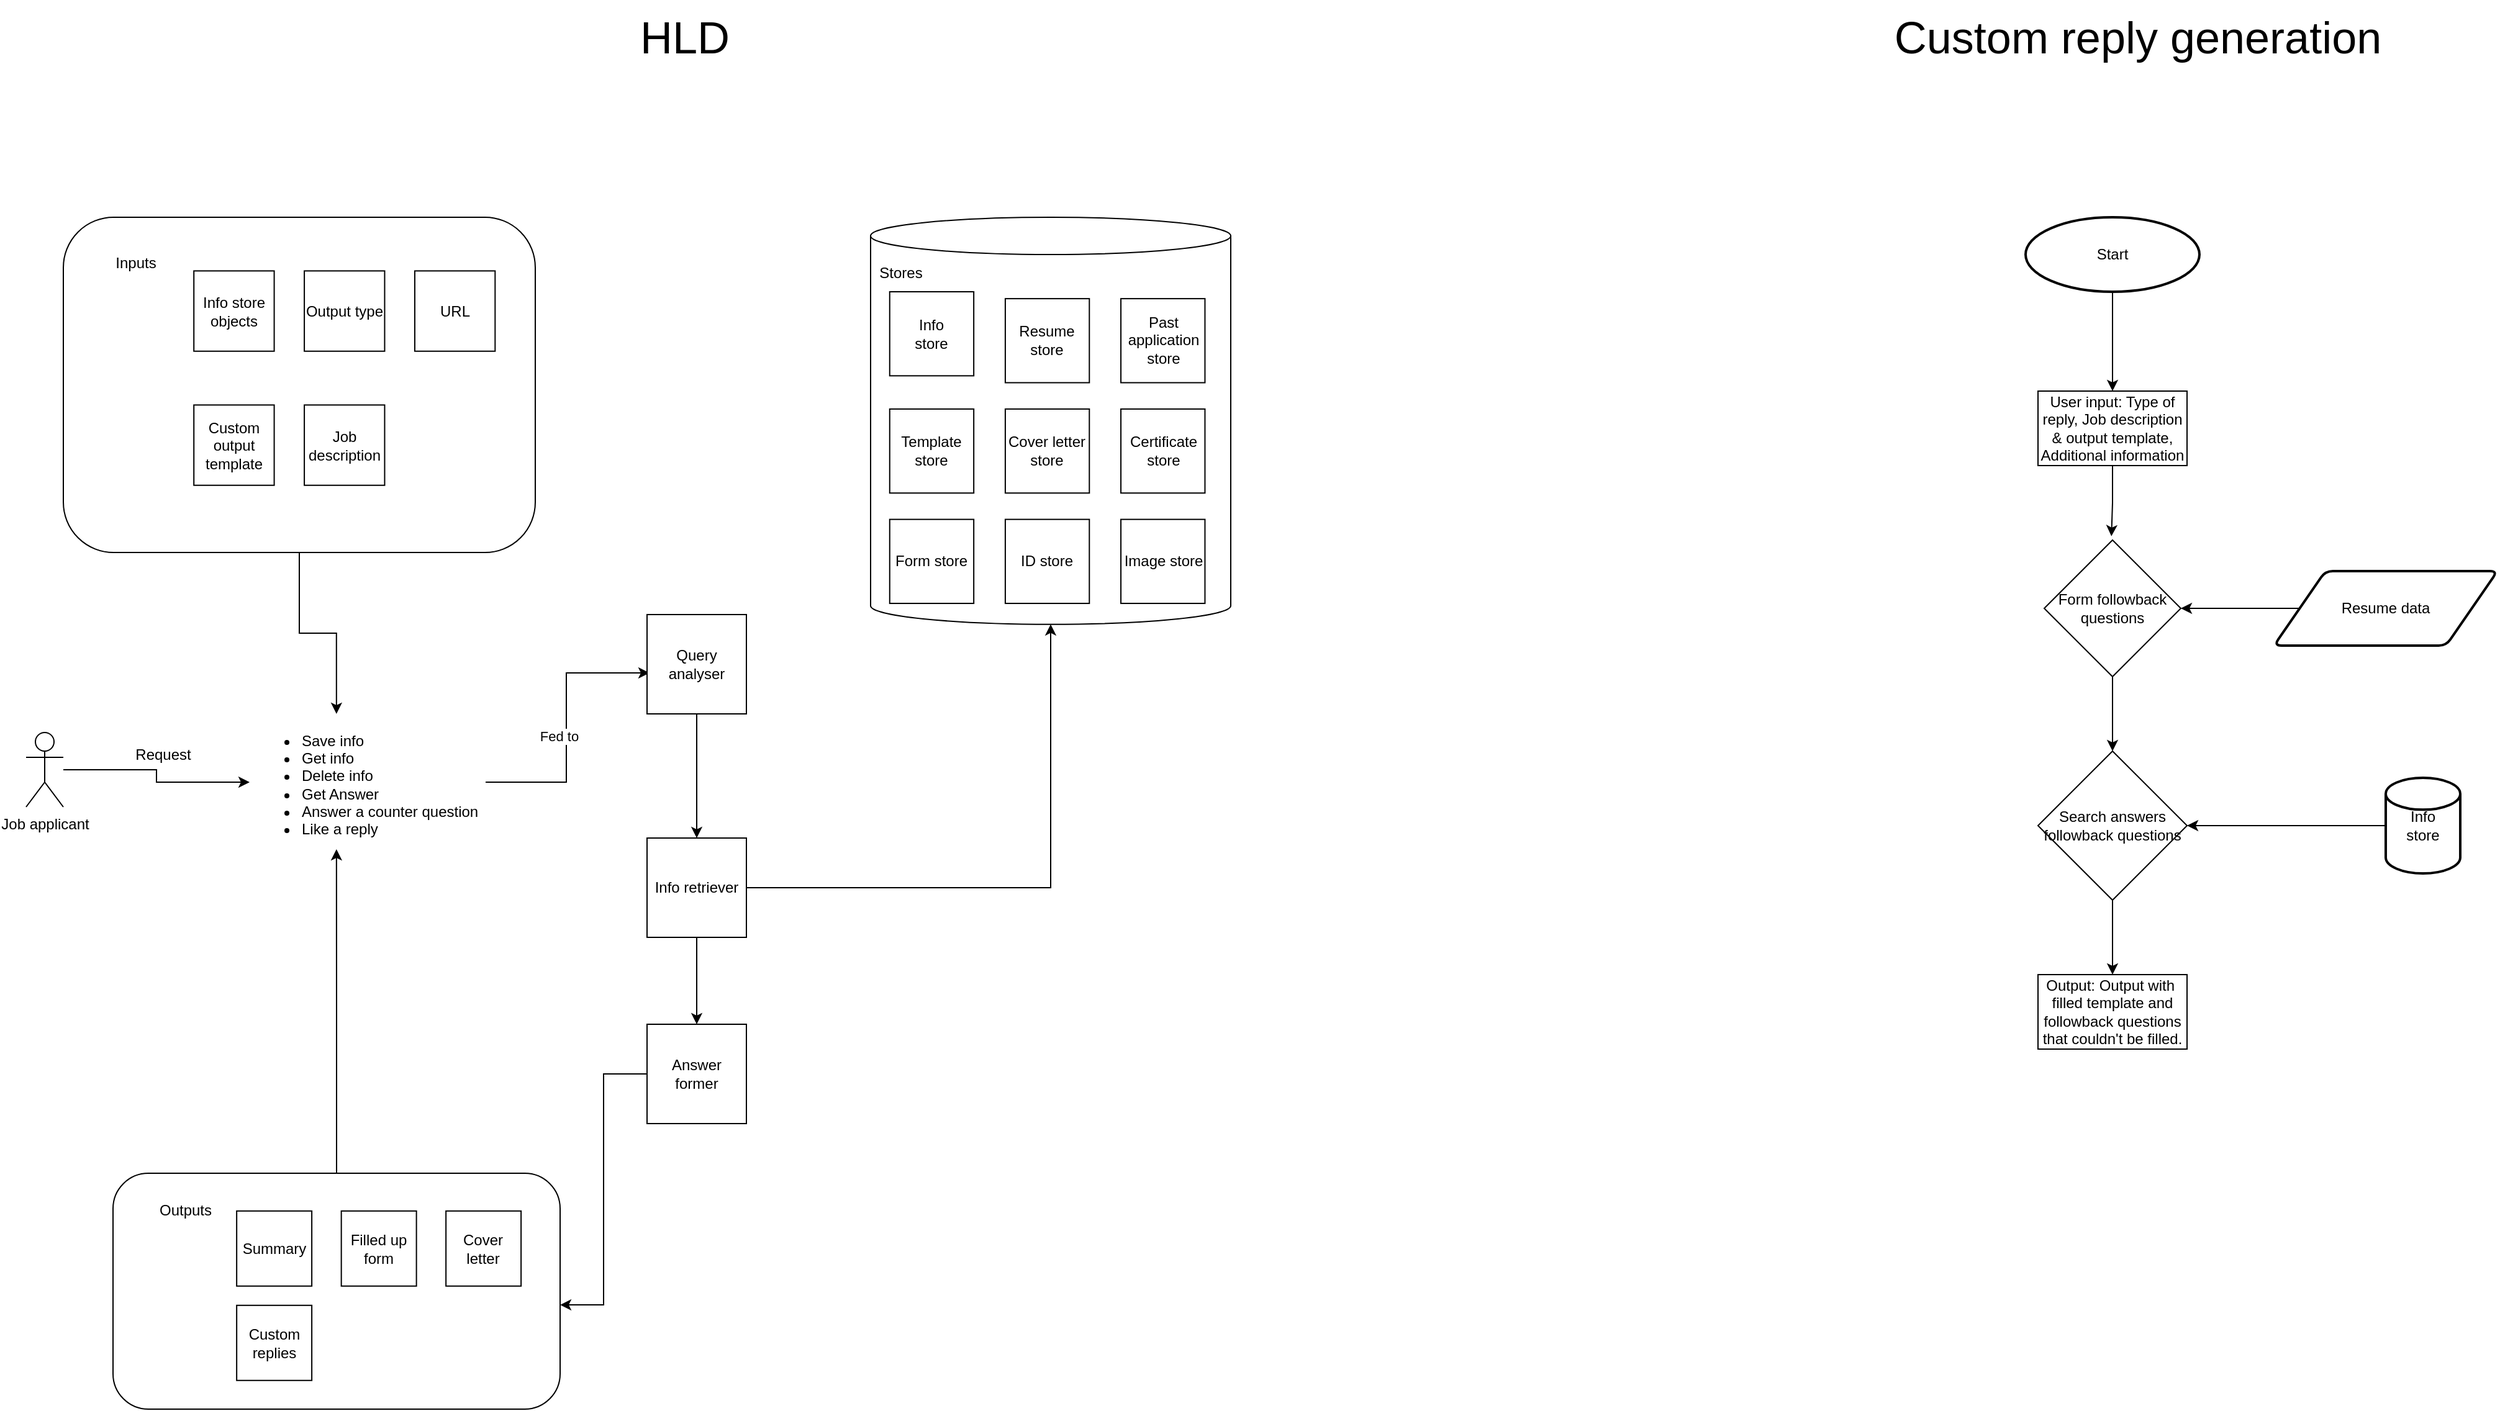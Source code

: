 <mxfile version="21.6.5" type="device">
  <diagram name="Page-1" id="Xhkv7z1-xJZa4PDP-x6C">
    <mxGraphModel dx="5471" dy="2547" grid="1" gridSize="10" guides="1" tooltips="1" connect="1" arrows="1" fold="1" page="1" pageScale="1" pageWidth="850" pageHeight="1100" math="0" shadow="0">
      <root>
        <mxCell id="0" />
        <mxCell id="1" parent="0" />
        <mxCell id="LmSZ4bQ_DX0vWLkFpmX3-75" style="edgeStyle=orthogonalEdgeStyle;rounded=0;orthogonalLoop=1;jettySize=auto;html=1;entryX=0;entryY=0.5;entryDx=0;entryDy=0;" edge="1" parent="1" source="LmSZ4bQ_DX0vWLkFpmX3-1" target="LmSZ4bQ_DX0vWLkFpmX3-74">
          <mxGeometry relative="1" as="geometry" />
        </mxCell>
        <mxCell id="LmSZ4bQ_DX0vWLkFpmX3-1" value="Job applicant" style="shape=umlActor;verticalLabelPosition=bottom;verticalAlign=top;html=1;outlineConnect=0;" vertex="1" parent="1">
          <mxGeometry x="-900" y="265" width="30" height="60" as="geometry" />
        </mxCell>
        <mxCell id="LmSZ4bQ_DX0vWLkFpmX3-27" value="" style="group" vertex="1" connectable="0" parent="1">
          <mxGeometry x="-830" y="620" width="360" height="190" as="geometry" />
        </mxCell>
        <mxCell id="LmSZ4bQ_DX0vWLkFpmX3-25" value="" style="rounded=1;whiteSpace=wrap;html=1;" vertex="1" parent="LmSZ4bQ_DX0vWLkFpmX3-27">
          <mxGeometry width="360" height="190" as="geometry" />
        </mxCell>
        <mxCell id="LmSZ4bQ_DX0vWLkFpmX3-17" value="Summary" style="whiteSpace=wrap;html=1;aspect=fixed;" vertex="1" parent="LmSZ4bQ_DX0vWLkFpmX3-27">
          <mxGeometry x="99.574" y="30.4" width="60.48" height="60.48" as="geometry" />
        </mxCell>
        <mxCell id="LmSZ4bQ_DX0vWLkFpmX3-18" value="Filled up form" style="whiteSpace=wrap;html=1;aspect=fixed;" vertex="1" parent="LmSZ4bQ_DX0vWLkFpmX3-27">
          <mxGeometry x="183.83" y="30.4" width="60.48" height="60.48" as="geometry" />
        </mxCell>
        <mxCell id="LmSZ4bQ_DX0vWLkFpmX3-19" value="Cover letter" style="whiteSpace=wrap;html=1;aspect=fixed;" vertex="1" parent="LmSZ4bQ_DX0vWLkFpmX3-27">
          <mxGeometry x="268.085" y="30.4" width="60.48" height="60.48" as="geometry" />
        </mxCell>
        <mxCell id="LmSZ4bQ_DX0vWLkFpmX3-20" value="Custom replies" style="whiteSpace=wrap;html=1;aspect=fixed;" vertex="1" parent="LmSZ4bQ_DX0vWLkFpmX3-27">
          <mxGeometry x="99.574" y="106.4" width="60.48" height="60.48" as="geometry" />
        </mxCell>
        <mxCell id="LmSZ4bQ_DX0vWLkFpmX3-26" value="Outputs" style="text;html=1;align=center;verticalAlign=middle;resizable=0;points=[];autosize=1;strokeColor=none;fillColor=none;" vertex="1" parent="LmSZ4bQ_DX0vWLkFpmX3-27">
          <mxGeometry x="22.979" y="15.2" width="70" height="30" as="geometry" />
        </mxCell>
        <mxCell id="LmSZ4bQ_DX0vWLkFpmX3-29" value="" style="group" vertex="1" connectable="0" parent="1">
          <mxGeometry x="-870" y="-150" width="380" height="270" as="geometry" />
        </mxCell>
        <mxCell id="LmSZ4bQ_DX0vWLkFpmX3-30" value="" style="rounded=1;whiteSpace=wrap;html=1;" vertex="1" parent="LmSZ4bQ_DX0vWLkFpmX3-29">
          <mxGeometry width="380" height="270" as="geometry" />
        </mxCell>
        <mxCell id="LmSZ4bQ_DX0vWLkFpmX3-31" value="Info store objects" style="whiteSpace=wrap;html=1;aspect=fixed;" vertex="1" parent="LmSZ4bQ_DX0vWLkFpmX3-29">
          <mxGeometry x="105.106" y="43.2" width="64.681" height="64.681" as="geometry" />
        </mxCell>
        <mxCell id="LmSZ4bQ_DX0vWLkFpmX3-32" value="Output type" style="whiteSpace=wrap;html=1;aspect=fixed;" vertex="1" parent="LmSZ4bQ_DX0vWLkFpmX3-29">
          <mxGeometry x="194.043" y="43.2" width="64.681" height="64.681" as="geometry" />
        </mxCell>
        <mxCell id="LmSZ4bQ_DX0vWLkFpmX3-33" value="URL" style="whiteSpace=wrap;html=1;aspect=fixed;" vertex="1" parent="LmSZ4bQ_DX0vWLkFpmX3-29">
          <mxGeometry x="282.979" y="43.2" width="64.681" height="64.681" as="geometry" />
        </mxCell>
        <mxCell id="LmSZ4bQ_DX0vWLkFpmX3-34" value="Custom output template" style="whiteSpace=wrap;html=1;aspect=fixed;" vertex="1" parent="LmSZ4bQ_DX0vWLkFpmX3-29">
          <mxGeometry x="105.106" y="151.2" width="64.681" height="64.681" as="geometry" />
        </mxCell>
        <mxCell id="LmSZ4bQ_DX0vWLkFpmX3-35" value="Job description" style="whiteSpace=wrap;html=1;aspect=fixed;" vertex="1" parent="LmSZ4bQ_DX0vWLkFpmX3-29">
          <mxGeometry x="194.043" y="151.2" width="64.681" height="64.681" as="geometry" />
        </mxCell>
        <mxCell id="LmSZ4bQ_DX0vWLkFpmX3-36" value="Inputs" style="text;html=1;align=center;verticalAlign=middle;resizable=0;points=[];autosize=1;strokeColor=none;fillColor=none;" vertex="1" parent="LmSZ4bQ_DX0vWLkFpmX3-29">
          <mxGeometry x="28.298" y="21.6" width="60" height="30" as="geometry" />
        </mxCell>
        <mxCell id="LmSZ4bQ_DX0vWLkFpmX3-77" style="edgeStyle=orthogonalEdgeStyle;rounded=0;orthogonalLoop=1;jettySize=auto;html=1;entryX=0.025;entryY=0.588;entryDx=0;entryDy=0;entryPerimeter=0;exitX=1;exitY=0.5;exitDx=0;exitDy=0;" edge="1" parent="1" source="LmSZ4bQ_DX0vWLkFpmX3-74" target="LmSZ4bQ_DX0vWLkFpmX3-79">
          <mxGeometry relative="1" as="geometry">
            <mxPoint x="-410" y="295" as="targetPoint" />
          </mxGeometry>
        </mxCell>
        <mxCell id="LmSZ4bQ_DX0vWLkFpmX3-78" value="Fed to" style="edgeLabel;html=1;align=center;verticalAlign=middle;resizable=0;points=[];" vertex="1" connectable="0" parent="LmSZ4bQ_DX0vWLkFpmX3-77">
          <mxGeometry x="-0.12" y="6" relative="1" as="geometry">
            <mxPoint y="-5" as="offset" />
          </mxGeometry>
        </mxCell>
        <mxCell id="LmSZ4bQ_DX0vWLkFpmX3-74" value="&lt;ul&gt;&lt;li&gt;&lt;span style=&quot;background-color: initial;&quot;&gt;Save info&lt;/span&gt;&lt;/li&gt;&lt;li&gt;&lt;span style=&quot;background-color: initial;&quot;&gt;Get info&lt;/span&gt;&lt;/li&gt;&lt;li&gt;&lt;span style=&quot;background-color: initial;&quot;&gt;Delete info&lt;/span&gt;&lt;/li&gt;&lt;li&gt;&lt;span style=&quot;background-color: initial;&quot;&gt;Get Answer&lt;/span&gt;&lt;br&gt;&lt;/li&gt;&lt;li&gt;Answer a counter question&lt;/li&gt;&lt;li&gt;Like a reply&lt;/li&gt;&lt;/ul&gt;" style="text;strokeColor=none;fillColor=none;html=1;whiteSpace=wrap;verticalAlign=middle;overflow=hidden;" vertex="1" parent="1">
          <mxGeometry x="-720" y="250" width="190" height="110" as="geometry" />
        </mxCell>
        <mxCell id="LmSZ4bQ_DX0vWLkFpmX3-76" value="Request" style="text;html=1;align=center;verticalAlign=middle;resizable=0;points=[];autosize=1;strokeColor=none;fillColor=none;" vertex="1" parent="1">
          <mxGeometry x="-825" y="268" width="70" height="30" as="geometry" />
        </mxCell>
        <mxCell id="LmSZ4bQ_DX0vWLkFpmX3-92" style="edgeStyle=orthogonalEdgeStyle;rounded=0;orthogonalLoop=1;jettySize=auto;html=1;entryX=0.5;entryY=0;entryDx=0;entryDy=0;" edge="1" parent="1" source="LmSZ4bQ_DX0vWLkFpmX3-79" target="LmSZ4bQ_DX0vWLkFpmX3-88">
          <mxGeometry relative="1" as="geometry" />
        </mxCell>
        <mxCell id="LmSZ4bQ_DX0vWLkFpmX3-79" value="Query analyser" style="whiteSpace=wrap;html=1;aspect=fixed;" vertex="1" parent="1">
          <mxGeometry x="-400" y="170" width="80" height="80" as="geometry" />
        </mxCell>
        <mxCell id="LmSZ4bQ_DX0vWLkFpmX3-87" style="edgeStyle=orthogonalEdgeStyle;rounded=0;orthogonalLoop=1;jettySize=auto;html=1;entryX=0.368;entryY=0;entryDx=0;entryDy=0;entryPerimeter=0;" edge="1" parent="1" source="LmSZ4bQ_DX0vWLkFpmX3-30" target="LmSZ4bQ_DX0vWLkFpmX3-74">
          <mxGeometry relative="1" as="geometry" />
        </mxCell>
        <mxCell id="LmSZ4bQ_DX0vWLkFpmX3-93" style="edgeStyle=orthogonalEdgeStyle;rounded=0;orthogonalLoop=1;jettySize=auto;html=1;exitX=1;exitY=0.5;exitDx=0;exitDy=0;entryX=0.5;entryY=1;entryDx=0;entryDy=0;entryPerimeter=0;" edge="1" parent="1" source="LmSZ4bQ_DX0vWLkFpmX3-88" target="LmSZ4bQ_DX0vWLkFpmX3-90">
          <mxGeometry relative="1" as="geometry" />
        </mxCell>
        <mxCell id="LmSZ4bQ_DX0vWLkFpmX3-94" style="edgeStyle=orthogonalEdgeStyle;rounded=0;orthogonalLoop=1;jettySize=auto;html=1;entryX=0.5;entryY=0;entryDx=0;entryDy=0;" edge="1" parent="1" source="LmSZ4bQ_DX0vWLkFpmX3-88" target="LmSZ4bQ_DX0vWLkFpmX3-89">
          <mxGeometry relative="1" as="geometry" />
        </mxCell>
        <mxCell id="LmSZ4bQ_DX0vWLkFpmX3-88" value="Info retriever" style="whiteSpace=wrap;html=1;aspect=fixed;" vertex="1" parent="1">
          <mxGeometry x="-400" y="350" width="80" height="80" as="geometry" />
        </mxCell>
        <mxCell id="LmSZ4bQ_DX0vWLkFpmX3-95" style="edgeStyle=orthogonalEdgeStyle;rounded=0;orthogonalLoop=1;jettySize=auto;html=1;entryX=1;entryY=0.558;entryDx=0;entryDy=0;entryPerimeter=0;" edge="1" parent="1" source="LmSZ4bQ_DX0vWLkFpmX3-89" target="LmSZ4bQ_DX0vWLkFpmX3-25">
          <mxGeometry relative="1" as="geometry" />
        </mxCell>
        <mxCell id="LmSZ4bQ_DX0vWLkFpmX3-89" value="Answer former" style="whiteSpace=wrap;html=1;aspect=fixed;" vertex="1" parent="1">
          <mxGeometry x="-400" y="500" width="80" height="80" as="geometry" />
        </mxCell>
        <mxCell id="LmSZ4bQ_DX0vWLkFpmX3-91" value="" style="group" vertex="1" connectable="0" parent="1">
          <mxGeometry x="-230" y="-120" width="330" height="320" as="geometry" />
        </mxCell>
        <mxCell id="LmSZ4bQ_DX0vWLkFpmX3-15" value="" style="group" vertex="1" connectable="0" parent="LmSZ4bQ_DX0vWLkFpmX3-91">
          <mxGeometry width="330" height="320" as="geometry" />
        </mxCell>
        <mxCell id="LmSZ4bQ_DX0vWLkFpmX3-90" value="" style="shape=cylinder3;whiteSpace=wrap;html=1;boundedLbl=1;backgroundOutline=1;size=15;" vertex="1" parent="LmSZ4bQ_DX0vWLkFpmX3-15">
          <mxGeometry x="10" y="-30" width="290" height="327.86" as="geometry" />
        </mxCell>
        <mxCell id="LmSZ4bQ_DX0vWLkFpmX3-7" value="Stores" style="text;html=1;align=center;verticalAlign=middle;resizable=0;points=[];autosize=1;strokeColor=none;fillColor=none;container=0;" vertex="1" parent="LmSZ4bQ_DX0vWLkFpmX3-15">
          <mxGeometry x="4.231" width="60" height="30" as="geometry" />
        </mxCell>
        <mxCell id="LmSZ4bQ_DX0vWLkFpmX3-54" value="Form store" style="whiteSpace=wrap;html=1;aspect=fixed;" vertex="1" parent="LmSZ4bQ_DX0vWLkFpmX3-15">
          <mxGeometry x="25.385" y="213.333" width="67.692" height="67.692" as="geometry" />
        </mxCell>
        <mxCell id="LmSZ4bQ_DX0vWLkFpmX3-86" value="Template store" style="whiteSpace=wrap;html=1;aspect=fixed;" vertex="1" parent="LmSZ4bQ_DX0vWLkFpmX3-15">
          <mxGeometry x="25.385" y="124.444" width="67.692" height="67.692" as="geometry" />
        </mxCell>
        <mxCell id="LmSZ4bQ_DX0vWLkFpmX3-97" value="Info&lt;br&gt;store" style="whiteSpace=wrap;html=1;aspect=fixed;" vertex="1" parent="LmSZ4bQ_DX0vWLkFpmX3-15">
          <mxGeometry x="25.382" y="29.996" width="67.692" height="67.692" as="geometry" />
        </mxCell>
        <mxCell id="LmSZ4bQ_DX0vWLkFpmX3-8" value="Resume store" style="whiteSpace=wrap;html=1;aspect=fixed;" vertex="1" parent="LmSZ4bQ_DX0vWLkFpmX3-91">
          <mxGeometry x="118.462" y="35.556" width="67.692" height="67.692" as="geometry" />
        </mxCell>
        <mxCell id="LmSZ4bQ_DX0vWLkFpmX3-9" value="Past application store" style="whiteSpace=wrap;html=1;aspect=fixed;" vertex="1" parent="LmSZ4bQ_DX0vWLkFpmX3-91">
          <mxGeometry x="211.538" y="35.556" width="67.692" height="67.692" as="geometry" />
        </mxCell>
        <mxCell id="LmSZ4bQ_DX0vWLkFpmX3-10" value="Cover letter store" style="whiteSpace=wrap;html=1;aspect=fixed;" vertex="1" parent="LmSZ4bQ_DX0vWLkFpmX3-91">
          <mxGeometry x="118.462" y="124.444" width="67.692" height="67.692" as="geometry" />
        </mxCell>
        <mxCell id="LmSZ4bQ_DX0vWLkFpmX3-11" value="Certificate&lt;br&gt;store" style="whiteSpace=wrap;html=1;aspect=fixed;" vertex="1" parent="LmSZ4bQ_DX0vWLkFpmX3-91">
          <mxGeometry x="211.538" y="124.444" width="67.692" height="67.692" as="geometry" />
        </mxCell>
        <mxCell id="LmSZ4bQ_DX0vWLkFpmX3-13" value="ID store" style="whiteSpace=wrap;html=1;aspect=fixed;" vertex="1" parent="LmSZ4bQ_DX0vWLkFpmX3-91">
          <mxGeometry x="118.462" y="213.333" width="67.692" height="67.692" as="geometry" />
        </mxCell>
        <mxCell id="LmSZ4bQ_DX0vWLkFpmX3-14" value="Image store" style="whiteSpace=wrap;html=1;aspect=fixed;" vertex="1" parent="LmSZ4bQ_DX0vWLkFpmX3-91">
          <mxGeometry x="211.538" y="213.333" width="67.692" height="67.692" as="geometry" />
        </mxCell>
        <mxCell id="LmSZ4bQ_DX0vWLkFpmX3-96" style="edgeStyle=orthogonalEdgeStyle;rounded=0;orthogonalLoop=1;jettySize=auto;html=1;entryX=0.368;entryY=0.991;entryDx=0;entryDy=0;entryPerimeter=0;" edge="1" parent="1" source="LmSZ4bQ_DX0vWLkFpmX3-25" target="LmSZ4bQ_DX0vWLkFpmX3-74">
          <mxGeometry relative="1" as="geometry" />
        </mxCell>
        <mxCell id="LmSZ4bQ_DX0vWLkFpmX3-100" value="&lt;font style=&quot;font-size: 36px;&quot;&gt;HLD&lt;/font&gt;" style="text;html=1;align=center;verticalAlign=middle;resizable=0;points=[];autosize=1;strokeColor=none;fillColor=none;" vertex="1" parent="1">
          <mxGeometry x="-420" y="-325" width="100" height="60" as="geometry" />
        </mxCell>
        <mxCell id="LmSZ4bQ_DX0vWLkFpmX3-103" style="edgeStyle=orthogonalEdgeStyle;rounded=0;orthogonalLoop=1;jettySize=auto;html=1;entryX=0.5;entryY=0;entryDx=0;entryDy=0;" edge="1" parent="1" source="LmSZ4bQ_DX0vWLkFpmX3-101" target="LmSZ4bQ_DX0vWLkFpmX3-105">
          <mxGeometry relative="1" as="geometry">
            <mxPoint x="780" y="-20" as="targetPoint" />
          </mxGeometry>
        </mxCell>
        <mxCell id="LmSZ4bQ_DX0vWLkFpmX3-101" value="Start" style="strokeWidth=2;html=1;shape=mxgraph.flowchart.start_1;whiteSpace=wrap;" vertex="1" parent="1">
          <mxGeometry x="710" y="-150" width="140" height="60" as="geometry" />
        </mxCell>
        <mxCell id="LmSZ4bQ_DX0vWLkFpmX3-108" style="edgeStyle=orthogonalEdgeStyle;rounded=0;orthogonalLoop=1;jettySize=auto;html=1;entryX=1;entryY=0.5;entryDx=0;entryDy=0;entryPerimeter=0;" edge="1" parent="1" source="LmSZ4bQ_DX0vWLkFpmX3-102" target="LmSZ4bQ_DX0vWLkFpmX3-112">
          <mxGeometry relative="1" as="geometry">
            <mxPoint x="850" y="215" as="targetPoint" />
          </mxGeometry>
        </mxCell>
        <mxCell id="LmSZ4bQ_DX0vWLkFpmX3-102" value="Resume data" style="shape=parallelogram;html=1;strokeWidth=2;perimeter=parallelogramPerimeter;whiteSpace=wrap;rounded=1;arcSize=12;size=0.23;" vertex="1" parent="1">
          <mxGeometry x="910" y="135" width="180" height="60" as="geometry" />
        </mxCell>
        <mxCell id="LmSZ4bQ_DX0vWLkFpmX3-107" style="edgeStyle=orthogonalEdgeStyle;rounded=0;orthogonalLoop=1;jettySize=auto;html=1;entryX=0.492;entryY=-0.028;entryDx=0;entryDy=0;entryPerimeter=0;" edge="1" parent="1" source="LmSZ4bQ_DX0vWLkFpmX3-105" target="LmSZ4bQ_DX0vWLkFpmX3-112">
          <mxGeometry relative="1" as="geometry">
            <mxPoint x="780" y="140" as="targetPoint" />
          </mxGeometry>
        </mxCell>
        <mxCell id="LmSZ4bQ_DX0vWLkFpmX3-105" value="User input: Type of reply, Job description &amp;amp; output template,&lt;br&gt;Additional information" style="rounded=0;whiteSpace=wrap;html=1;" vertex="1" parent="1">
          <mxGeometry x="720" y="-10" width="120" height="60" as="geometry" />
        </mxCell>
        <mxCell id="LmSZ4bQ_DX0vWLkFpmX3-115" style="edgeStyle=orthogonalEdgeStyle;rounded=0;orthogonalLoop=1;jettySize=auto;html=1;entryX=0.5;entryY=0;entryDx=0;entryDy=0;" edge="1" parent="1" source="LmSZ4bQ_DX0vWLkFpmX3-112" target="LmSZ4bQ_DX0vWLkFpmX3-114">
          <mxGeometry relative="1" as="geometry" />
        </mxCell>
        <mxCell id="LmSZ4bQ_DX0vWLkFpmX3-112" value="Form followback questions" style="rhombus;whiteSpace=wrap;html=1;" vertex="1" parent="1">
          <mxGeometry x="725" y="110" width="110" height="110" as="geometry" />
        </mxCell>
        <mxCell id="LmSZ4bQ_DX0vWLkFpmX3-116" style="edgeStyle=orthogonalEdgeStyle;rounded=0;orthogonalLoop=1;jettySize=auto;html=1;entryX=1;entryY=0.5;entryDx=0;entryDy=0;" edge="1" parent="1" source="LmSZ4bQ_DX0vWLkFpmX3-113" target="LmSZ4bQ_DX0vWLkFpmX3-114">
          <mxGeometry relative="1" as="geometry" />
        </mxCell>
        <mxCell id="LmSZ4bQ_DX0vWLkFpmX3-113" value="Info&lt;br&gt;store" style="strokeWidth=2;html=1;shape=mxgraph.flowchart.database;whiteSpace=wrap;" vertex="1" parent="1">
          <mxGeometry x="1000" y="301.5" width="60" height="77" as="geometry" />
        </mxCell>
        <mxCell id="LmSZ4bQ_DX0vWLkFpmX3-118" style="edgeStyle=orthogonalEdgeStyle;rounded=0;orthogonalLoop=1;jettySize=auto;html=1;entryX=0.5;entryY=0;entryDx=0;entryDy=0;" edge="1" parent="1" source="LmSZ4bQ_DX0vWLkFpmX3-114" target="LmSZ4bQ_DX0vWLkFpmX3-117">
          <mxGeometry relative="1" as="geometry" />
        </mxCell>
        <mxCell id="LmSZ4bQ_DX0vWLkFpmX3-114" value="Search answers followback questions" style="rhombus;whiteSpace=wrap;html=1;" vertex="1" parent="1">
          <mxGeometry x="720" y="280" width="120" height="120" as="geometry" />
        </mxCell>
        <mxCell id="LmSZ4bQ_DX0vWLkFpmX3-117" value="Output: Output with&amp;nbsp; filled template and followback questions that couldn&#39;t be filled." style="rounded=0;whiteSpace=wrap;html=1;" vertex="1" parent="1">
          <mxGeometry x="720" y="460" width="120" height="60" as="geometry" />
        </mxCell>
        <mxCell id="LmSZ4bQ_DX0vWLkFpmX3-119" value="&lt;font style=&quot;font-size: 36px;&quot;&gt;Custom reply generation&lt;/font&gt;" style="text;html=1;align=center;verticalAlign=middle;resizable=0;points=[];autosize=1;strokeColor=none;fillColor=none;" vertex="1" parent="1">
          <mxGeometry x="590" y="-325" width="420" height="60" as="geometry" />
        </mxCell>
      </root>
    </mxGraphModel>
  </diagram>
</mxfile>
